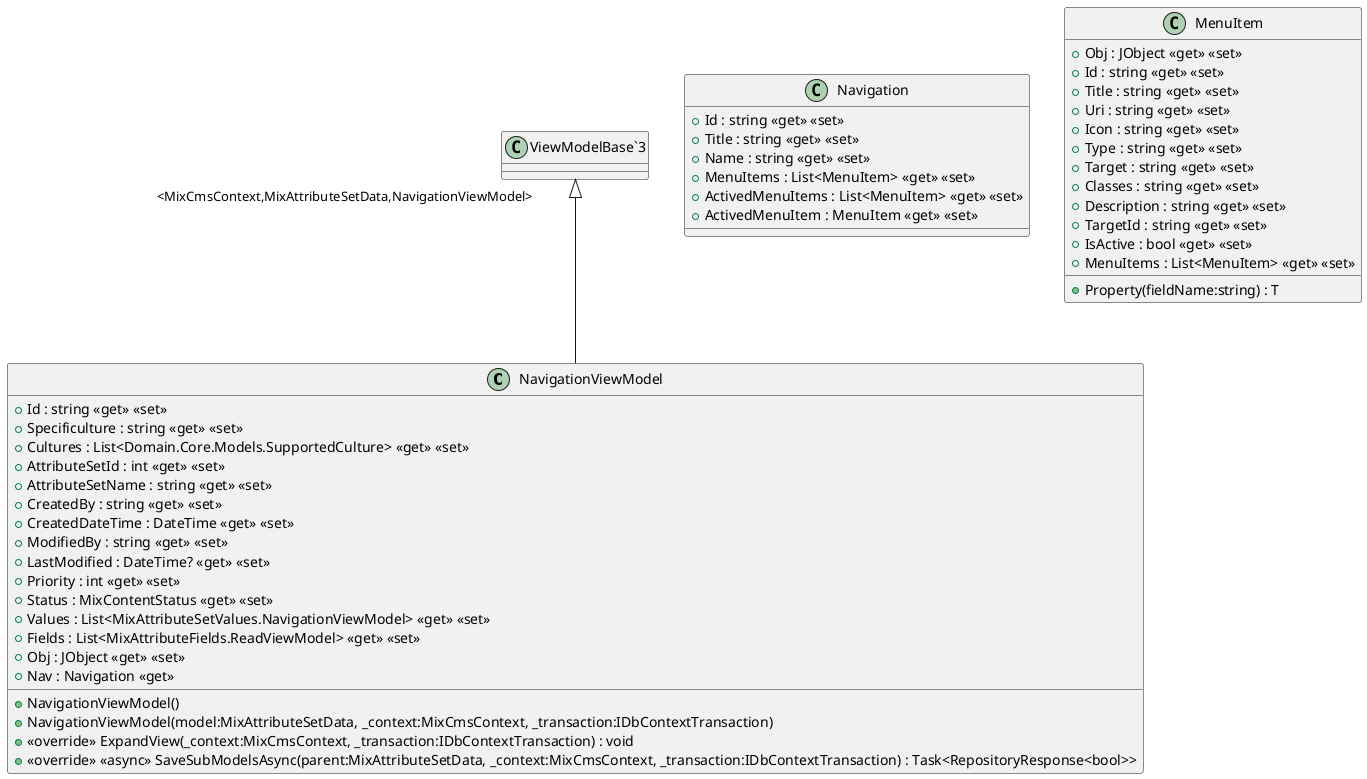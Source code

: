 @startuml
class NavigationViewModel {
    + Id : string <<get>> <<set>>
    + Specificulture : string <<get>> <<set>>
    + Cultures : List<Domain.Core.Models.SupportedCulture> <<get>> <<set>>
    + AttributeSetId : int <<get>> <<set>>
    + AttributeSetName : string <<get>> <<set>>
    + CreatedBy : string <<get>> <<set>>
    + CreatedDateTime : DateTime <<get>> <<set>>
    + ModifiedBy : string <<get>> <<set>>
    + LastModified : DateTime? <<get>> <<set>>
    + Priority : int <<get>> <<set>>
    + Status : MixContentStatus <<get>> <<set>>
    + Values : List<MixAttributeSetValues.NavigationViewModel> <<get>> <<set>>
    + Fields : List<MixAttributeFields.ReadViewModel> <<get>> <<set>>
    + Obj : JObject <<get>> <<set>>
    + Nav : Navigation <<get>>
    + NavigationViewModel()
    + NavigationViewModel(model:MixAttributeSetData, _context:MixCmsContext, _transaction:IDbContextTransaction)
    + <<override>> ExpandView(_context:MixCmsContext, _transaction:IDbContextTransaction) : void
    + <<override>> <<async>> SaveSubModelsAsync(parent:MixAttributeSetData, _context:MixCmsContext, _transaction:IDbContextTransaction) : Task<RepositoryResponse<bool>>
}
class Navigation {
    + Id : string <<get>> <<set>>
    + Title : string <<get>> <<set>>
    + Name : string <<get>> <<set>>
    + MenuItems : List<MenuItem> <<get>> <<set>>
    + ActivedMenuItems : List<MenuItem> <<get>> <<set>>
    + ActivedMenuItem : MenuItem <<get>> <<set>>
}
class MenuItem {
    + Obj : JObject <<get>> <<set>>
    + Id : string <<get>> <<set>>
    + Title : string <<get>> <<set>>
    + Uri : string <<get>> <<set>>
    + Icon : string <<get>> <<set>>
    + Type : string <<get>> <<set>>
    + Target : string <<get>> <<set>>
    + Classes : string <<get>> <<set>>
    + Description : string <<get>> <<set>>
    + TargetId : string <<get>> <<set>>
    + IsActive : bool <<get>> <<set>>
    + MenuItems : List<MenuItem> <<get>> <<set>>
    + Property(fieldName:string) : T
}
"ViewModelBase`3" "<MixCmsContext,MixAttributeSetData,NavigationViewModel>" <|-- NavigationViewModel
@enduml
